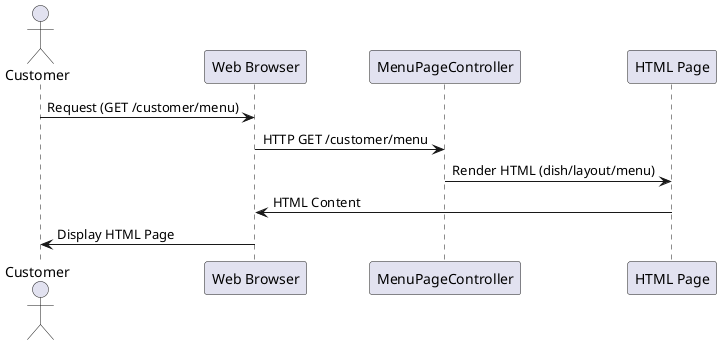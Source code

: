 @startuml
actor Customer
participant "Web Browser" as Browser
participant "MenuPageController" as Controller
participant "HTML Page" as Page

Customer -> Browser: Request (GET /customer/menu)
Browser -> Controller: HTTP GET /customer/menu
Controller -> Page: Render HTML (dish/layout/menu)
Page -> Browser: HTML Content
Browser -> Customer: Display HTML Page
@enduml